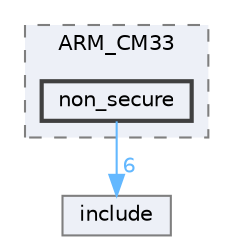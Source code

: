 digraph "D:/Projects/Raspberrypi_pico/pico_freertos_final/freertos_pico2/pico_freertos/FreeRTOS-Kernel/portable/IAR/ARM_CM33/non_secure"
{
 // LATEX_PDF_SIZE
  bgcolor="transparent";
  edge [fontname=Helvetica,fontsize=10,labelfontname=Helvetica,labelfontsize=10];
  node [fontname=Helvetica,fontsize=10,shape=box,height=0.2,width=0.4];
  compound=true
  subgraph clusterdir_f768f6cfdc951d4bc139567c5da1d395 {
    graph [ bgcolor="#edf0f7", pencolor="grey50", label="ARM_CM33", fontname=Helvetica,fontsize=10 style="filled,dashed", URL="dir_f768f6cfdc951d4bc139567c5da1d395.html",tooltip=""]
  dir_c0e82a8c2c38cd66f39cc6f53a0c94a9 [label="non_secure", fillcolor="#edf0f7", color="grey25", style="filled,bold", URL="dir_c0e82a8c2c38cd66f39cc6f53a0c94a9.html",tooltip=""];
  }
  dir_c69ece34c3f150cb2c6f1098178b172a [label="include", fillcolor="#edf0f7", color="grey50", style="filled", URL="dir_c69ece34c3f150cb2c6f1098178b172a.html",tooltip=""];
  dir_c0e82a8c2c38cd66f39cc6f53a0c94a9->dir_c69ece34c3f150cb2c6f1098178b172a [headlabel="6", labeldistance=1.5 headhref="dir_000162_000125.html" href="dir_000162_000125.html" color="steelblue1" fontcolor="steelblue1"];
}

